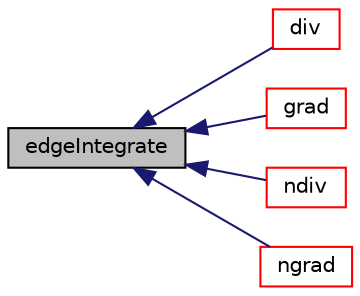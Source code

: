digraph "edgeIntegrate"
{
  bgcolor="transparent";
  edge [fontname="Helvetica",fontsize="10",labelfontname="Helvetica",labelfontsize="10"];
  node [fontname="Helvetica",fontsize="10",shape=record];
  rankdir="LR";
  Node1 [label="edgeIntegrate",height=0.2,width=0.4,color="black", fillcolor="grey75", style="filled" fontcolor="black"];
  Node1 -> Node2 [dir="back",color="midnightblue",fontsize="10",style="solid",fontname="Helvetica"];
  Node2 [label="div",height=0.2,width=0.4,color="red",URL="$namespaceFoam_1_1fac.html#a7f47cf8d21bf98bf234866e4efeab057"];
  Node1 -> Node3 [dir="back",color="midnightblue",fontsize="10",style="solid",fontname="Helvetica"];
  Node3 [label="grad",height=0.2,width=0.4,color="red",URL="$namespaceFoam_1_1fac.html#af0f7dc0e660a3e1a9dd4c94952bda22b"];
  Node1 -> Node4 [dir="back",color="midnightblue",fontsize="10",style="solid",fontname="Helvetica"];
  Node4 [label="ndiv",height=0.2,width=0.4,color="red",URL="$namespaceFoam_1_1fac.html#ac863d981132561199e59bb94d93b99ad"];
  Node1 -> Node5 [dir="back",color="midnightblue",fontsize="10",style="solid",fontname="Helvetica"];
  Node5 [label="ngrad",height=0.2,width=0.4,color="red",URL="$namespaceFoam_1_1fac.html#ab24ef95bbfd9aa3712b3217f0cbc8bca"];
}
